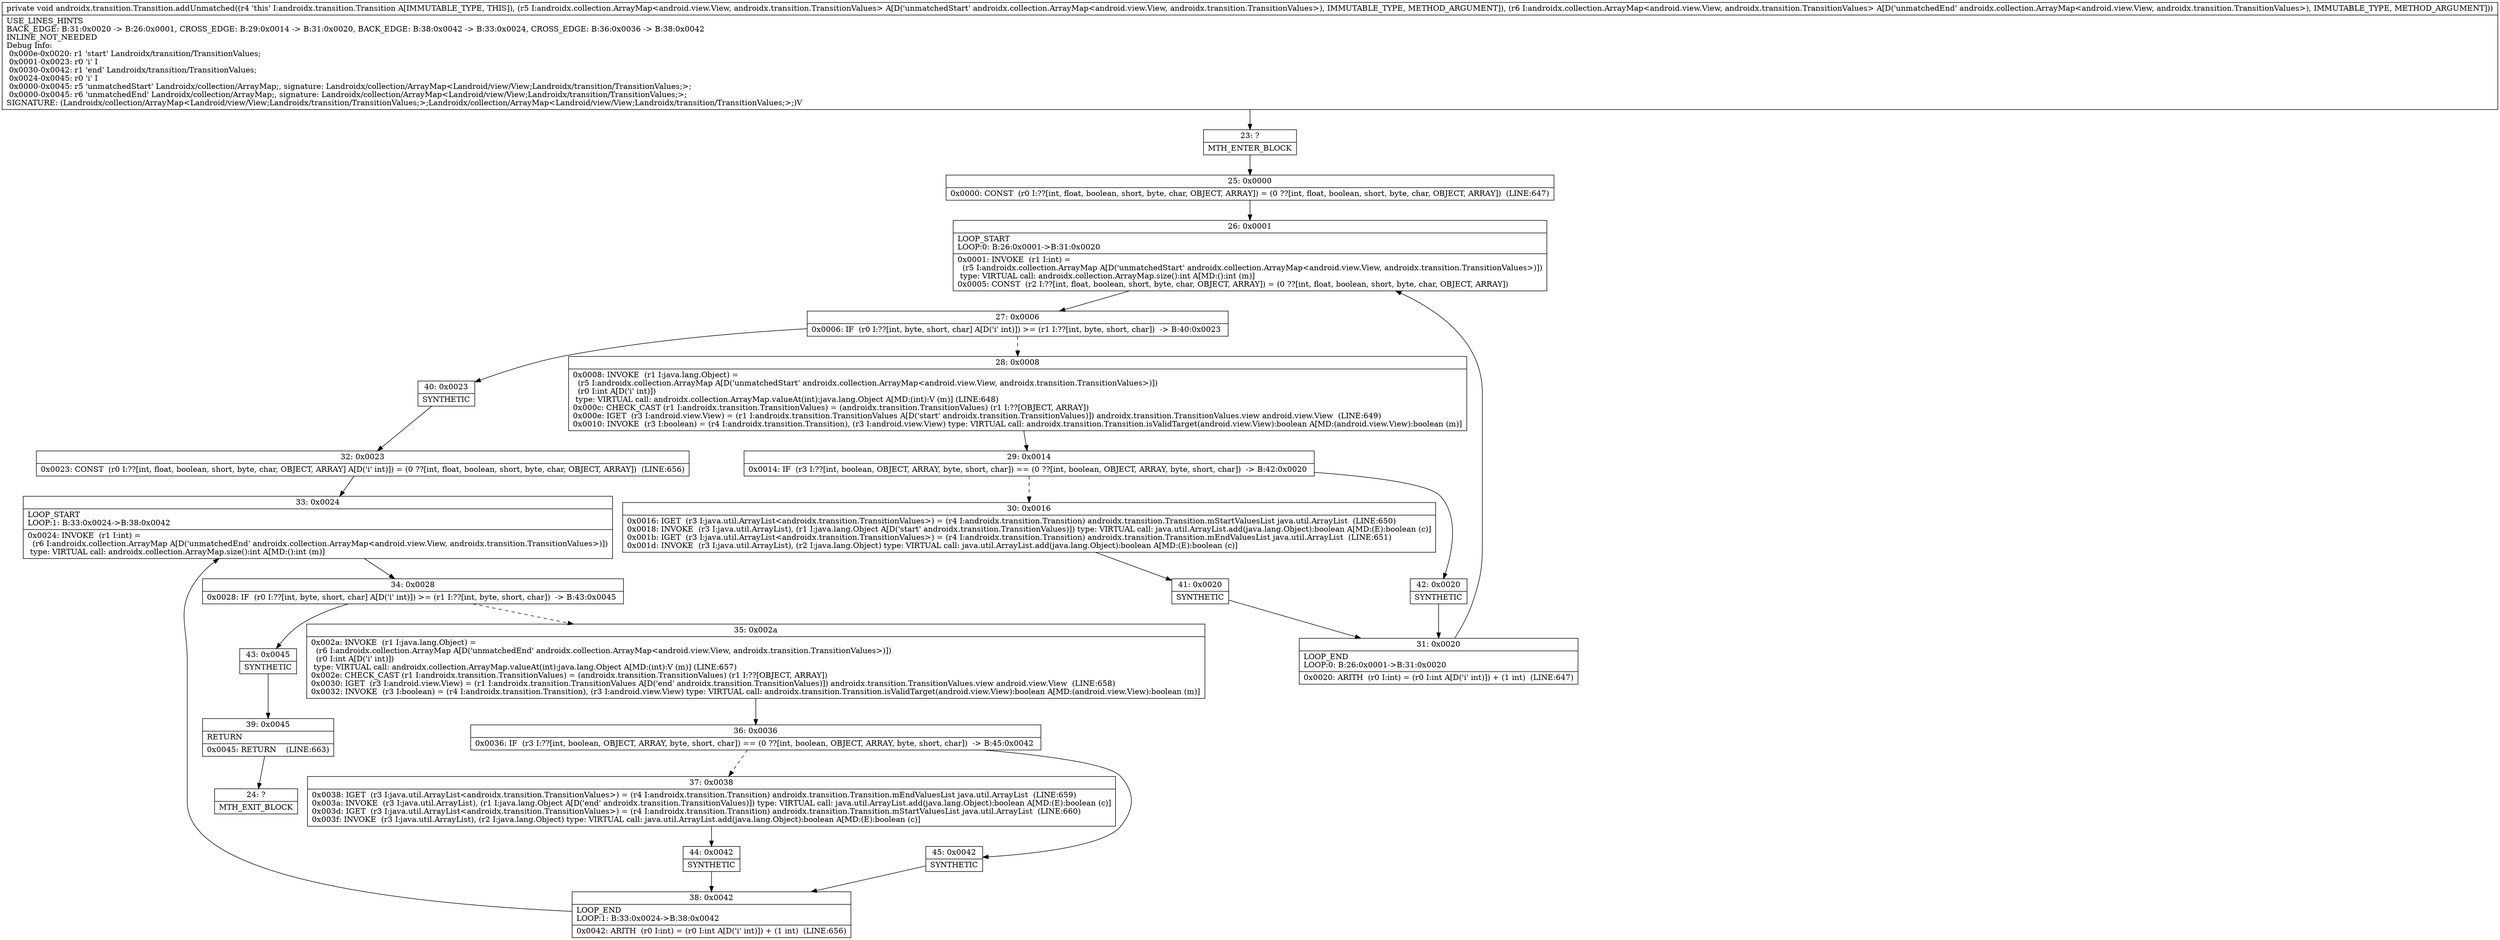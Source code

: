 digraph "CFG forandroidx.transition.Transition.addUnmatched(Landroidx\/collection\/ArrayMap;Landroidx\/collection\/ArrayMap;)V" {
Node_23 [shape=record,label="{23\:\ ?|MTH_ENTER_BLOCK\l}"];
Node_25 [shape=record,label="{25\:\ 0x0000|0x0000: CONST  (r0 I:??[int, float, boolean, short, byte, char, OBJECT, ARRAY]) = (0 ??[int, float, boolean, short, byte, char, OBJECT, ARRAY])  (LINE:647)\l}"];
Node_26 [shape=record,label="{26\:\ 0x0001|LOOP_START\lLOOP:0: B:26:0x0001\-\>B:31:0x0020\l|0x0001: INVOKE  (r1 I:int) = \l  (r5 I:androidx.collection.ArrayMap A[D('unmatchedStart' androidx.collection.ArrayMap\<android.view.View, androidx.transition.TransitionValues\>)])\l type: VIRTUAL call: androidx.collection.ArrayMap.size():int A[MD:():int (m)]\l0x0005: CONST  (r2 I:??[int, float, boolean, short, byte, char, OBJECT, ARRAY]) = (0 ??[int, float, boolean, short, byte, char, OBJECT, ARRAY]) \l}"];
Node_27 [shape=record,label="{27\:\ 0x0006|0x0006: IF  (r0 I:??[int, byte, short, char] A[D('i' int)]) \>= (r1 I:??[int, byte, short, char])  \-\> B:40:0x0023 \l}"];
Node_28 [shape=record,label="{28\:\ 0x0008|0x0008: INVOKE  (r1 I:java.lang.Object) = \l  (r5 I:androidx.collection.ArrayMap A[D('unmatchedStart' androidx.collection.ArrayMap\<android.view.View, androidx.transition.TransitionValues\>)])\l  (r0 I:int A[D('i' int)])\l type: VIRTUAL call: androidx.collection.ArrayMap.valueAt(int):java.lang.Object A[MD:(int):V (m)] (LINE:648)\l0x000c: CHECK_CAST (r1 I:androidx.transition.TransitionValues) = (androidx.transition.TransitionValues) (r1 I:??[OBJECT, ARRAY]) \l0x000e: IGET  (r3 I:android.view.View) = (r1 I:androidx.transition.TransitionValues A[D('start' androidx.transition.TransitionValues)]) androidx.transition.TransitionValues.view android.view.View  (LINE:649)\l0x0010: INVOKE  (r3 I:boolean) = (r4 I:androidx.transition.Transition), (r3 I:android.view.View) type: VIRTUAL call: androidx.transition.Transition.isValidTarget(android.view.View):boolean A[MD:(android.view.View):boolean (m)]\l}"];
Node_29 [shape=record,label="{29\:\ 0x0014|0x0014: IF  (r3 I:??[int, boolean, OBJECT, ARRAY, byte, short, char]) == (0 ??[int, boolean, OBJECT, ARRAY, byte, short, char])  \-\> B:42:0x0020 \l}"];
Node_30 [shape=record,label="{30\:\ 0x0016|0x0016: IGET  (r3 I:java.util.ArrayList\<androidx.transition.TransitionValues\>) = (r4 I:androidx.transition.Transition) androidx.transition.Transition.mStartValuesList java.util.ArrayList  (LINE:650)\l0x0018: INVOKE  (r3 I:java.util.ArrayList), (r1 I:java.lang.Object A[D('start' androidx.transition.TransitionValues)]) type: VIRTUAL call: java.util.ArrayList.add(java.lang.Object):boolean A[MD:(E):boolean (c)]\l0x001b: IGET  (r3 I:java.util.ArrayList\<androidx.transition.TransitionValues\>) = (r4 I:androidx.transition.Transition) androidx.transition.Transition.mEndValuesList java.util.ArrayList  (LINE:651)\l0x001d: INVOKE  (r3 I:java.util.ArrayList), (r2 I:java.lang.Object) type: VIRTUAL call: java.util.ArrayList.add(java.lang.Object):boolean A[MD:(E):boolean (c)]\l}"];
Node_41 [shape=record,label="{41\:\ 0x0020|SYNTHETIC\l}"];
Node_31 [shape=record,label="{31\:\ 0x0020|LOOP_END\lLOOP:0: B:26:0x0001\-\>B:31:0x0020\l|0x0020: ARITH  (r0 I:int) = (r0 I:int A[D('i' int)]) + (1 int)  (LINE:647)\l}"];
Node_42 [shape=record,label="{42\:\ 0x0020|SYNTHETIC\l}"];
Node_40 [shape=record,label="{40\:\ 0x0023|SYNTHETIC\l}"];
Node_32 [shape=record,label="{32\:\ 0x0023|0x0023: CONST  (r0 I:??[int, float, boolean, short, byte, char, OBJECT, ARRAY] A[D('i' int)]) = (0 ??[int, float, boolean, short, byte, char, OBJECT, ARRAY])  (LINE:656)\l}"];
Node_33 [shape=record,label="{33\:\ 0x0024|LOOP_START\lLOOP:1: B:33:0x0024\-\>B:38:0x0042\l|0x0024: INVOKE  (r1 I:int) = \l  (r6 I:androidx.collection.ArrayMap A[D('unmatchedEnd' androidx.collection.ArrayMap\<android.view.View, androidx.transition.TransitionValues\>)])\l type: VIRTUAL call: androidx.collection.ArrayMap.size():int A[MD:():int (m)]\l}"];
Node_34 [shape=record,label="{34\:\ 0x0028|0x0028: IF  (r0 I:??[int, byte, short, char] A[D('i' int)]) \>= (r1 I:??[int, byte, short, char])  \-\> B:43:0x0045 \l}"];
Node_35 [shape=record,label="{35\:\ 0x002a|0x002a: INVOKE  (r1 I:java.lang.Object) = \l  (r6 I:androidx.collection.ArrayMap A[D('unmatchedEnd' androidx.collection.ArrayMap\<android.view.View, androidx.transition.TransitionValues\>)])\l  (r0 I:int A[D('i' int)])\l type: VIRTUAL call: androidx.collection.ArrayMap.valueAt(int):java.lang.Object A[MD:(int):V (m)] (LINE:657)\l0x002e: CHECK_CAST (r1 I:androidx.transition.TransitionValues) = (androidx.transition.TransitionValues) (r1 I:??[OBJECT, ARRAY]) \l0x0030: IGET  (r3 I:android.view.View) = (r1 I:androidx.transition.TransitionValues A[D('end' androidx.transition.TransitionValues)]) androidx.transition.TransitionValues.view android.view.View  (LINE:658)\l0x0032: INVOKE  (r3 I:boolean) = (r4 I:androidx.transition.Transition), (r3 I:android.view.View) type: VIRTUAL call: androidx.transition.Transition.isValidTarget(android.view.View):boolean A[MD:(android.view.View):boolean (m)]\l}"];
Node_36 [shape=record,label="{36\:\ 0x0036|0x0036: IF  (r3 I:??[int, boolean, OBJECT, ARRAY, byte, short, char]) == (0 ??[int, boolean, OBJECT, ARRAY, byte, short, char])  \-\> B:45:0x0042 \l}"];
Node_37 [shape=record,label="{37\:\ 0x0038|0x0038: IGET  (r3 I:java.util.ArrayList\<androidx.transition.TransitionValues\>) = (r4 I:androidx.transition.Transition) androidx.transition.Transition.mEndValuesList java.util.ArrayList  (LINE:659)\l0x003a: INVOKE  (r3 I:java.util.ArrayList), (r1 I:java.lang.Object A[D('end' androidx.transition.TransitionValues)]) type: VIRTUAL call: java.util.ArrayList.add(java.lang.Object):boolean A[MD:(E):boolean (c)]\l0x003d: IGET  (r3 I:java.util.ArrayList\<androidx.transition.TransitionValues\>) = (r4 I:androidx.transition.Transition) androidx.transition.Transition.mStartValuesList java.util.ArrayList  (LINE:660)\l0x003f: INVOKE  (r3 I:java.util.ArrayList), (r2 I:java.lang.Object) type: VIRTUAL call: java.util.ArrayList.add(java.lang.Object):boolean A[MD:(E):boolean (c)]\l}"];
Node_44 [shape=record,label="{44\:\ 0x0042|SYNTHETIC\l}"];
Node_38 [shape=record,label="{38\:\ 0x0042|LOOP_END\lLOOP:1: B:33:0x0024\-\>B:38:0x0042\l|0x0042: ARITH  (r0 I:int) = (r0 I:int A[D('i' int)]) + (1 int)  (LINE:656)\l}"];
Node_45 [shape=record,label="{45\:\ 0x0042|SYNTHETIC\l}"];
Node_43 [shape=record,label="{43\:\ 0x0045|SYNTHETIC\l}"];
Node_39 [shape=record,label="{39\:\ 0x0045|RETURN\l|0x0045: RETURN    (LINE:663)\l}"];
Node_24 [shape=record,label="{24\:\ ?|MTH_EXIT_BLOCK\l}"];
MethodNode[shape=record,label="{private void androidx.transition.Transition.addUnmatched((r4 'this' I:androidx.transition.Transition A[IMMUTABLE_TYPE, THIS]), (r5 I:androidx.collection.ArrayMap\<android.view.View, androidx.transition.TransitionValues\> A[D('unmatchedStart' androidx.collection.ArrayMap\<android.view.View, androidx.transition.TransitionValues\>), IMMUTABLE_TYPE, METHOD_ARGUMENT]), (r6 I:androidx.collection.ArrayMap\<android.view.View, androidx.transition.TransitionValues\> A[D('unmatchedEnd' androidx.collection.ArrayMap\<android.view.View, androidx.transition.TransitionValues\>), IMMUTABLE_TYPE, METHOD_ARGUMENT]))  | USE_LINES_HINTS\lBACK_EDGE: B:31:0x0020 \-\> B:26:0x0001, CROSS_EDGE: B:29:0x0014 \-\> B:31:0x0020, BACK_EDGE: B:38:0x0042 \-\> B:33:0x0024, CROSS_EDGE: B:36:0x0036 \-\> B:38:0x0042\lINLINE_NOT_NEEDED\lDebug Info:\l  0x000e\-0x0020: r1 'start' Landroidx\/transition\/TransitionValues;\l  0x0001\-0x0023: r0 'i' I\l  0x0030\-0x0042: r1 'end' Landroidx\/transition\/TransitionValues;\l  0x0024\-0x0045: r0 'i' I\l  0x0000\-0x0045: r5 'unmatchedStart' Landroidx\/collection\/ArrayMap;, signature: Landroidx\/collection\/ArrayMap\<Landroid\/view\/View;Landroidx\/transition\/TransitionValues;\>;\l  0x0000\-0x0045: r6 'unmatchedEnd' Landroidx\/collection\/ArrayMap;, signature: Landroidx\/collection\/ArrayMap\<Landroid\/view\/View;Landroidx\/transition\/TransitionValues;\>;\lSIGNATURE: (Landroidx\/collection\/ArrayMap\<Landroid\/view\/View;Landroidx\/transition\/TransitionValues;\>;Landroidx\/collection\/ArrayMap\<Landroid\/view\/View;Landroidx\/transition\/TransitionValues;\>;)V\l}"];
MethodNode -> Node_23;Node_23 -> Node_25;
Node_25 -> Node_26;
Node_26 -> Node_27;
Node_27 -> Node_28[style=dashed];
Node_27 -> Node_40;
Node_28 -> Node_29;
Node_29 -> Node_30[style=dashed];
Node_29 -> Node_42;
Node_30 -> Node_41;
Node_41 -> Node_31;
Node_31 -> Node_26;
Node_42 -> Node_31;
Node_40 -> Node_32;
Node_32 -> Node_33;
Node_33 -> Node_34;
Node_34 -> Node_35[style=dashed];
Node_34 -> Node_43;
Node_35 -> Node_36;
Node_36 -> Node_37[style=dashed];
Node_36 -> Node_45;
Node_37 -> Node_44;
Node_44 -> Node_38;
Node_38 -> Node_33;
Node_45 -> Node_38;
Node_43 -> Node_39;
Node_39 -> Node_24;
}

